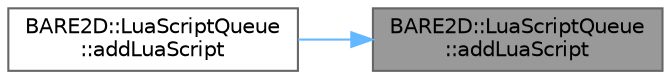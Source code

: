 digraph "BARE2D::LuaScriptQueue::addLuaScript"
{
 // INTERACTIVE_SVG=YES
 // LATEX_PDF_SIZE
  bgcolor="transparent";
  edge [fontname=Helvetica,fontsize=10,labelfontname=Helvetica,labelfontsize=10];
  node [fontname=Helvetica,fontsize=10,shape=box,height=0.2,width=0.4];
  rankdir="RL";
  Node1 [label="BARE2D::LuaScriptQueue\l::addLuaScript",height=0.2,width=0.4,color="gray40", fillcolor="grey60", style="filled", fontcolor="black",tooltip="Adds a script to the queue to be run."];
  Node1 -> Node2 [dir="back",color="steelblue1",style="solid"];
  Node2 [label="BARE2D::LuaScriptQueue\l::addLuaScript",height=0.2,width=0.4,color="grey40", fillcolor="white", style="filled",URL="$class_b_a_r_e2_d_1_1_lua_script_queue.html#ad5a82f0714d8b4178ea6498aa9f8368f",tooltip="Adds a script to the queue to be run by its source code."];
}
